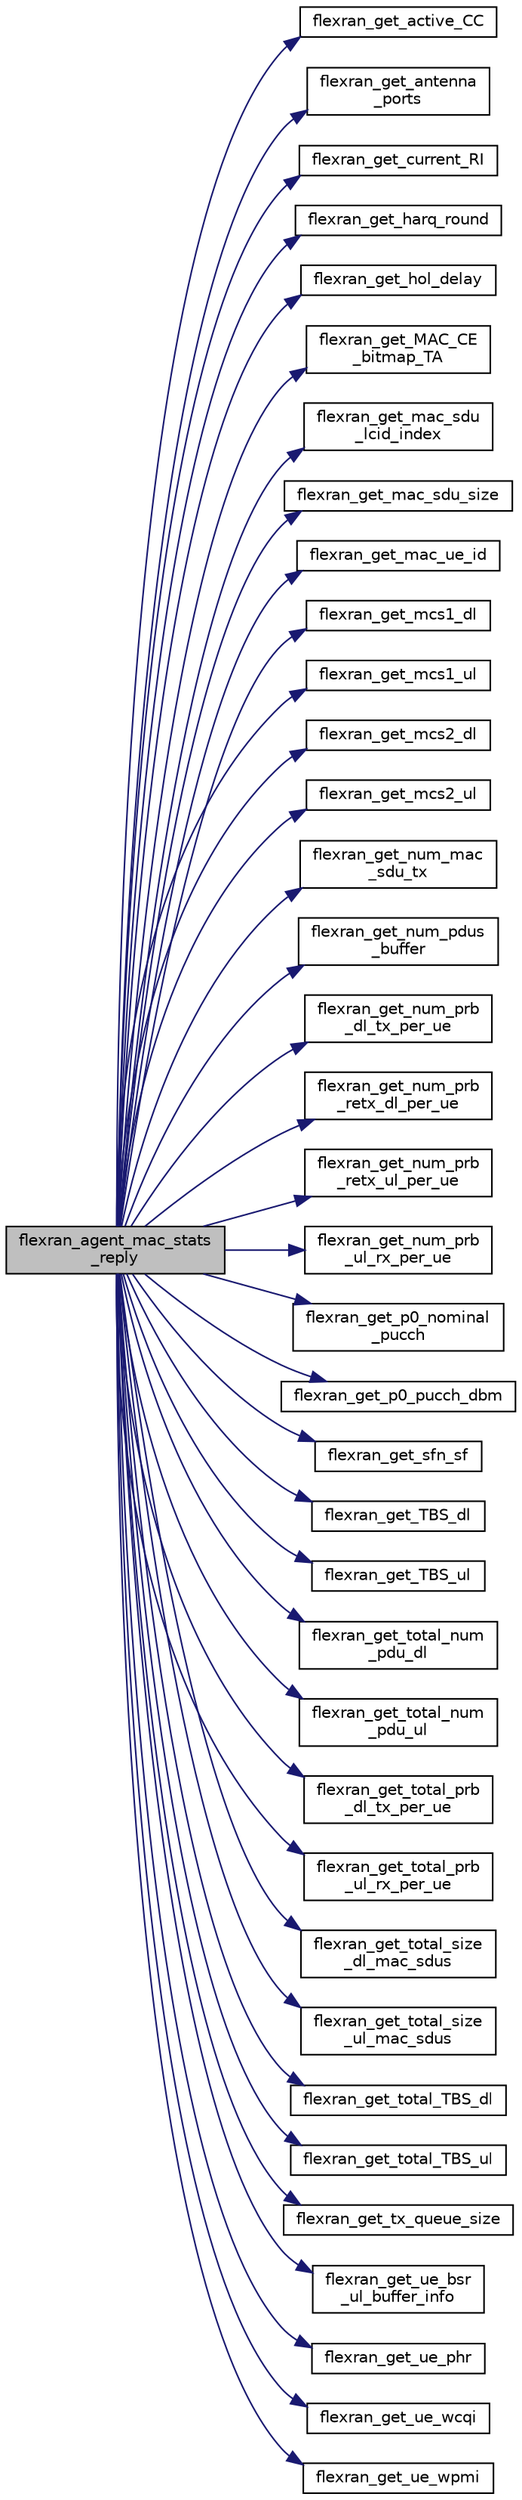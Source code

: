 digraph "flexran_agent_mac_stats_reply"
{
 // LATEX_PDF_SIZE
  edge [fontname="Helvetica",fontsize="10",labelfontname="Helvetica",labelfontsize="10"];
  node [fontname="Helvetica",fontsize="10",shape=record];
  rankdir="LR";
  Node1 [label="flexran_agent_mac_stats\l_reply",height=0.2,width=0.4,color="black", fillcolor="grey75", style="filled", fontcolor="black",tooltip=" "];
  Node1 -> Node2 [color="midnightblue",fontsize="10",style="solid",fontname="Helvetica"];
  Node2 [label="flexran_get_active_CC",height=0.2,width=0.4,color="black", fillcolor="white", style="filled",URL="$flexran__agent__ran__api_8c.html#add02730dd2ab1e9b87e70f6fdcda84d3",tooltip=" "];
  Node1 -> Node3 [color="midnightblue",fontsize="10",style="solid",fontname="Helvetica"];
  Node3 [label="flexran_get_antenna\l_ports",height=0.2,width=0.4,color="black", fillcolor="white", style="filled",URL="$flexran__agent__ran__api_8c.html#a33f0f1e6c2e1381235e7c0121cedc801",tooltip=" "];
  Node1 -> Node4 [color="midnightblue",fontsize="10",style="solid",fontname="Helvetica"];
  Node4 [label="flexran_get_current_RI",height=0.2,width=0.4,color="black", fillcolor="white", style="filled",URL="$flexran__agent__ran__api_8c.html#a76db79c1abea4fc678fe4977037aa9b8",tooltip=" "];
  Node1 -> Node5 [color="midnightblue",fontsize="10",style="solid",fontname="Helvetica"];
  Node5 [label="flexran_get_harq_round",height=0.2,width=0.4,color="black", fillcolor="white", style="filled",URL="$flexran__agent__ran__api_8c.html#ad24aa0c4ffb5cccfd2f569f37f4f5d44",tooltip=" "];
  Node1 -> Node6 [color="midnightblue",fontsize="10",style="solid",fontname="Helvetica"];
  Node6 [label="flexran_get_hol_delay",height=0.2,width=0.4,color="black", fillcolor="white", style="filled",URL="$flexran__agent__ran__api_8c.html#a93a8e813eb2194fc1926a7ffcee8c146",tooltip=" "];
  Node1 -> Node7 [color="midnightblue",fontsize="10",style="solid",fontname="Helvetica"];
  Node7 [label="flexran_get_MAC_CE\l_bitmap_TA",height=0.2,width=0.4,color="black", fillcolor="white", style="filled",URL="$flexran__agent__ran__api_8c.html#a02d2d58c892accc481e0afef2d82a692",tooltip=" "];
  Node1 -> Node8 [color="midnightblue",fontsize="10",style="solid",fontname="Helvetica"];
  Node8 [label="flexran_get_mac_sdu\l_lcid_index",height=0.2,width=0.4,color="black", fillcolor="white", style="filled",URL="$flexran__agent__ran__api_8c.html#a65c3a6e13a384b28961b7522743c8cf9",tooltip=" "];
  Node1 -> Node9 [color="midnightblue",fontsize="10",style="solid",fontname="Helvetica"];
  Node9 [label="flexran_get_mac_sdu_size",height=0.2,width=0.4,color="black", fillcolor="white", style="filled",URL="$flexran__agent__ran__api_8c.html#a4bd252bf63eaf08b59932a605d808cf9",tooltip=" "];
  Node1 -> Node10 [color="midnightblue",fontsize="10",style="solid",fontname="Helvetica"];
  Node10 [label="flexran_get_mac_ue_id",height=0.2,width=0.4,color="black", fillcolor="white", style="filled",URL="$flexran__agent__ran__api_8c.html#a94e5250ce7c6cb5b6b6380c758efcd97",tooltip=" "];
  Node1 -> Node11 [color="midnightblue",fontsize="10",style="solid",fontname="Helvetica"];
  Node11 [label="flexran_get_mcs1_dl",height=0.2,width=0.4,color="black", fillcolor="white", style="filled",URL="$flexran__agent__ran__api_8c.html#a439f98cbbf625de2f37b8c962fda0682",tooltip=" "];
  Node1 -> Node12 [color="midnightblue",fontsize="10",style="solid",fontname="Helvetica"];
  Node12 [label="flexran_get_mcs1_ul",height=0.2,width=0.4,color="black", fillcolor="white", style="filled",URL="$flexran__agent__ran__api_8c.html#ad362164fd70900a8019f4364b58f1fa1",tooltip=" "];
  Node1 -> Node13 [color="midnightblue",fontsize="10",style="solid",fontname="Helvetica"];
  Node13 [label="flexran_get_mcs2_dl",height=0.2,width=0.4,color="black", fillcolor="white", style="filled",URL="$flexran__agent__ran__api_8c.html#a526b54c4adfaaa8bebaaec19207c23dd",tooltip=" "];
  Node1 -> Node14 [color="midnightblue",fontsize="10",style="solid",fontname="Helvetica"];
  Node14 [label="flexran_get_mcs2_ul",height=0.2,width=0.4,color="black", fillcolor="white", style="filled",URL="$flexran__agent__ran__api_8c.html#a1246c91bd5224359130fc0b05d79b299",tooltip=" "];
  Node1 -> Node15 [color="midnightblue",fontsize="10",style="solid",fontname="Helvetica"];
  Node15 [label="flexran_get_num_mac\l_sdu_tx",height=0.2,width=0.4,color="black", fillcolor="white", style="filled",URL="$flexran__agent__ran__api_8c.html#aa71bebd12a55639479c0c7e07e5e9fa8",tooltip=" "];
  Node1 -> Node16 [color="midnightblue",fontsize="10",style="solid",fontname="Helvetica"];
  Node16 [label="flexran_get_num_pdus\l_buffer",height=0.2,width=0.4,color="black", fillcolor="white", style="filled",URL="$flexran__agent__ran__api_8c.html#ab5d1e6edddca5357b281fdde1bbe07e7",tooltip=" "];
  Node1 -> Node17 [color="midnightblue",fontsize="10",style="solid",fontname="Helvetica"];
  Node17 [label="flexran_get_num_prb\l_dl_tx_per_ue",height=0.2,width=0.4,color="black", fillcolor="white", style="filled",URL="$flexran__agent__ran__api_8c.html#a1b14dda41d2e1393a5c47aea4dc0b4bb",tooltip=" "];
  Node1 -> Node18 [color="midnightblue",fontsize="10",style="solid",fontname="Helvetica"];
  Node18 [label="flexran_get_num_prb\l_retx_dl_per_ue",height=0.2,width=0.4,color="black", fillcolor="white", style="filled",URL="$flexran__agent__ran__api_8c.html#a779f031003a210a6c9362dceb6418143",tooltip=" "];
  Node1 -> Node19 [color="midnightblue",fontsize="10",style="solid",fontname="Helvetica"];
  Node19 [label="flexran_get_num_prb\l_retx_ul_per_ue",height=0.2,width=0.4,color="black", fillcolor="white", style="filled",URL="$flexran__agent__ran__api_8c.html#a93f81769a1f87c0c12b1fca6ed978e82",tooltip=" "];
  Node1 -> Node20 [color="midnightblue",fontsize="10",style="solid",fontname="Helvetica"];
  Node20 [label="flexran_get_num_prb\l_ul_rx_per_ue",height=0.2,width=0.4,color="black", fillcolor="white", style="filled",URL="$flexran__agent__ran__api_8c.html#a20653ee9f97b97a77ec5225ec96e67be",tooltip=" "];
  Node1 -> Node21 [color="midnightblue",fontsize="10",style="solid",fontname="Helvetica"];
  Node21 [label="flexran_get_p0_nominal\l_pucch",height=0.2,width=0.4,color="black", fillcolor="white", style="filled",URL="$flexran__agent__ran__api_8c.html#a94f3e6aa8b5407c35f90f70b42d09f91",tooltip=" "];
  Node1 -> Node22 [color="midnightblue",fontsize="10",style="solid",fontname="Helvetica"];
  Node22 [label="flexran_get_p0_pucch_dbm",height=0.2,width=0.4,color="black", fillcolor="white", style="filled",URL="$flexran__agent__ran__api_8c.html#a6228091ea5c148642f10b682a7b25b1a",tooltip=" "];
  Node1 -> Node23 [color="midnightblue",fontsize="10",style="solid",fontname="Helvetica"];
  Node23 [label="flexran_get_sfn_sf",height=0.2,width=0.4,color="black", fillcolor="white", style="filled",URL="$flexran__agent__ran__api_8c.html#a79c45e37cfdce318f6dab65309873cf2",tooltip=" "];
  Node1 -> Node24 [color="midnightblue",fontsize="10",style="solid",fontname="Helvetica"];
  Node24 [label="flexran_get_TBS_dl",height=0.2,width=0.4,color="black", fillcolor="white", style="filled",URL="$flexran__agent__ran__api_8c.html#a9e2a7bb4e82f11494c16ca2d6cbcc602",tooltip=" "];
  Node1 -> Node25 [color="midnightblue",fontsize="10",style="solid",fontname="Helvetica"];
  Node25 [label="flexran_get_TBS_ul",height=0.2,width=0.4,color="black", fillcolor="white", style="filled",URL="$flexran__agent__ran__api_8c.html#aa5c369188b8e652bb68f4bb1556c8625",tooltip=" "];
  Node1 -> Node26 [color="midnightblue",fontsize="10",style="solid",fontname="Helvetica"];
  Node26 [label="flexran_get_total_num\l_pdu_dl",height=0.2,width=0.4,color="black", fillcolor="white", style="filled",URL="$flexran__agent__ran__api_8c.html#a6618b6ae671f16bef112eb27bd28224f",tooltip=" "];
  Node1 -> Node27 [color="midnightblue",fontsize="10",style="solid",fontname="Helvetica"];
  Node27 [label="flexran_get_total_num\l_pdu_ul",height=0.2,width=0.4,color="black", fillcolor="white", style="filled",URL="$flexran__agent__ran__api_8c.html#a13b39c23dc62a205f45b222df886110f",tooltip=" "];
  Node1 -> Node28 [color="midnightblue",fontsize="10",style="solid",fontname="Helvetica"];
  Node28 [label="flexran_get_total_prb\l_dl_tx_per_ue",height=0.2,width=0.4,color="black", fillcolor="white", style="filled",URL="$flexran__agent__ran__api_8c.html#a9ce2d2b9fad7be6e11b14fda8fa3c577",tooltip=" "];
  Node1 -> Node29 [color="midnightblue",fontsize="10",style="solid",fontname="Helvetica"];
  Node29 [label="flexran_get_total_prb\l_ul_rx_per_ue",height=0.2,width=0.4,color="black", fillcolor="white", style="filled",URL="$flexran__agent__ran__api_8c.html#aced1b972bedd23d2bd8d372ec0d4fc50",tooltip=" "];
  Node1 -> Node30 [color="midnightblue",fontsize="10",style="solid",fontname="Helvetica"];
  Node30 [label="flexran_get_total_size\l_dl_mac_sdus",height=0.2,width=0.4,color="black", fillcolor="white", style="filled",URL="$flexran__agent__ran__api_8c.html#ae7c2f65f3df83e72887710247d0a41b2",tooltip=" "];
  Node1 -> Node31 [color="midnightblue",fontsize="10",style="solid",fontname="Helvetica"];
  Node31 [label="flexran_get_total_size\l_ul_mac_sdus",height=0.2,width=0.4,color="black", fillcolor="white", style="filled",URL="$flexran__agent__ran__api_8c.html#a217b7b4ffad95f0e8db237d669cafdae",tooltip=" "];
  Node1 -> Node32 [color="midnightblue",fontsize="10",style="solid",fontname="Helvetica"];
  Node32 [label="flexran_get_total_TBS_dl",height=0.2,width=0.4,color="black", fillcolor="white", style="filled",URL="$flexran__agent__ran__api_8c.html#a198d4173a20b98a7b5e929f1224976a7",tooltip=" "];
  Node1 -> Node33 [color="midnightblue",fontsize="10",style="solid",fontname="Helvetica"];
  Node33 [label="flexran_get_total_TBS_ul",height=0.2,width=0.4,color="black", fillcolor="white", style="filled",URL="$flexran__agent__ran__api_8c.html#aaca586b494de392777fbd799983a9bc2",tooltip=" "];
  Node1 -> Node34 [color="midnightblue",fontsize="10",style="solid",fontname="Helvetica"];
  Node34 [label="flexran_get_tx_queue_size",height=0.2,width=0.4,color="black", fillcolor="white", style="filled",URL="$flexran__agent__ran__api_8c.html#a091836b9eb29dd9fcce54ee27bd52ca2",tooltip=" "];
  Node1 -> Node35 [color="midnightblue",fontsize="10",style="solid",fontname="Helvetica"];
  Node35 [label="flexran_get_ue_bsr\l_ul_buffer_info",height=0.2,width=0.4,color="black", fillcolor="white", style="filled",URL="$flexran__agent__ran__api_8c.html#a324a112d783f1adc1391e5df25153d51",tooltip=" "];
  Node1 -> Node36 [color="midnightblue",fontsize="10",style="solid",fontname="Helvetica"];
  Node36 [label="flexran_get_ue_phr",height=0.2,width=0.4,color="black", fillcolor="white", style="filled",URL="$flexran__agent__ran__api_8c.html#a579ef23ef1bf1ec5e9e422a06e912835",tooltip=" "];
  Node1 -> Node37 [color="midnightblue",fontsize="10",style="solid",fontname="Helvetica"];
  Node37 [label="flexran_get_ue_wcqi",height=0.2,width=0.4,color="black", fillcolor="white", style="filled",URL="$flexran__agent__ran__api_8c.html#a9d23447014f5997bf157b37f0994981c",tooltip=" "];
  Node1 -> Node38 [color="midnightblue",fontsize="10",style="solid",fontname="Helvetica"];
  Node38 [label="flexran_get_ue_wpmi",height=0.2,width=0.4,color="black", fillcolor="white", style="filled",URL="$flexran__agent__ran__api_8c.html#ad61072666d61f72b1b256793b05c5ca6",tooltip=" "];
}
